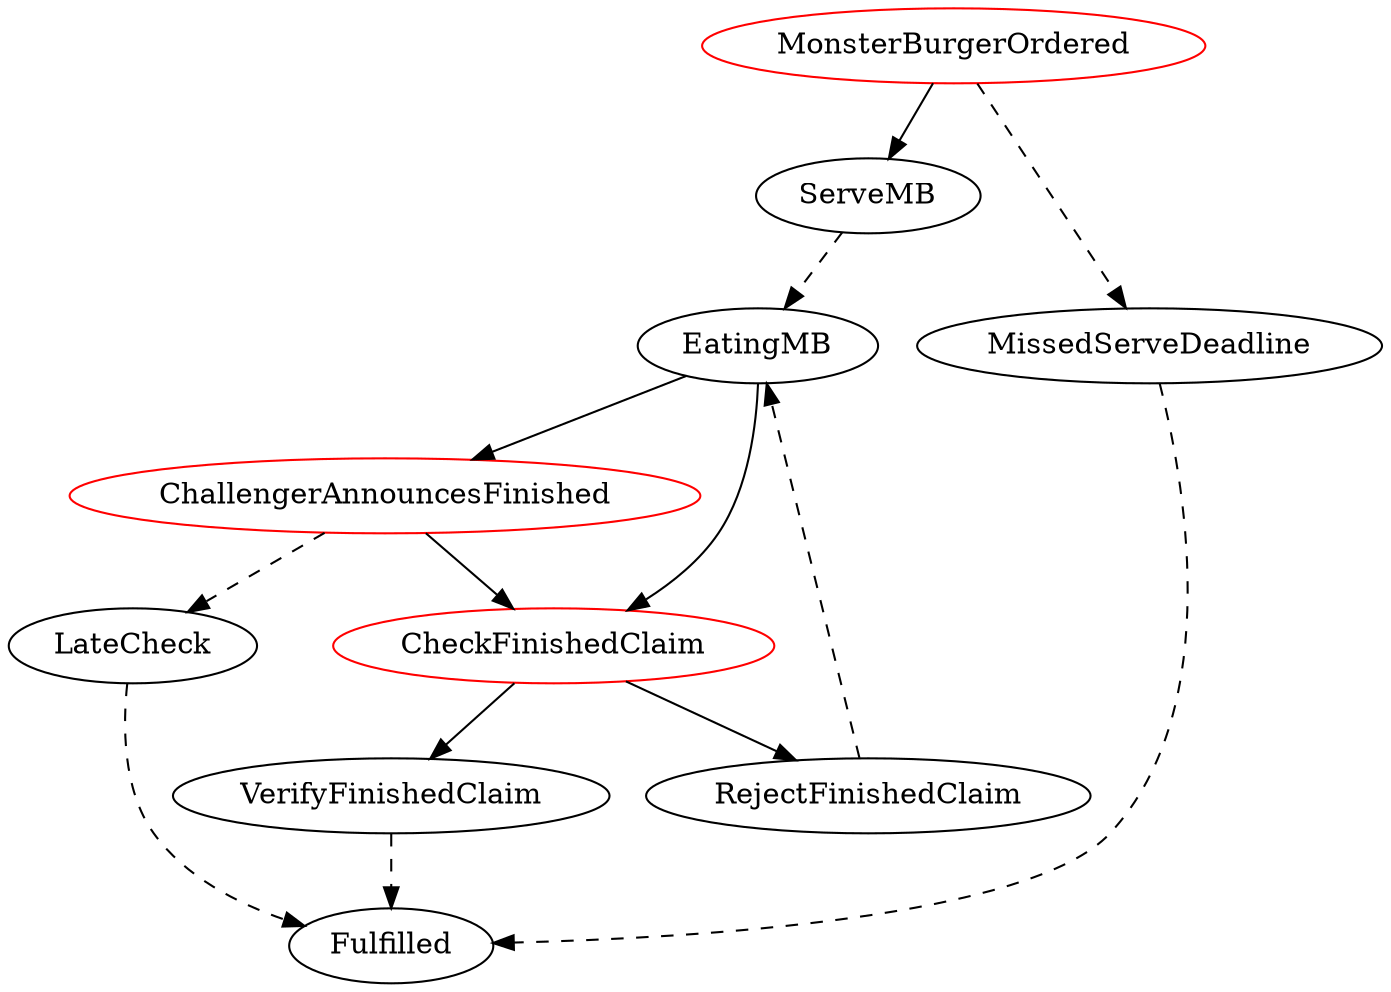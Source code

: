 // THIS IS A GENERATED FILE. DO NOT EDIT.

digraph Monster_Burger {
	MonsterBurgerOrdered[label=MonsterBurgerOrdered,color=Red];
	ServeMB[label=ServeMB];
	MissedServeDeadline[label=MissedServeDeadline];
	EatingMB[label=EatingMB];
	ChallengerAnnouncesFinished[label=ChallengerAnnouncesFinished,color=Red];
	LateCheck[label=LateCheck];
	CheckFinishedClaim[label=CheckFinishedClaim,color=Red];
	RejectFinishedClaim[label=RejectFinishedClaim];
	VerifyFinishedClaim[label=VerifyFinishedClaim];
	MonsterBurgerOrdered -> ServeMB;
	MonsterBurgerOrdered -> MissedServeDeadline [style=dashed];
	ServeMB -> EatingMB [style=dashed];
	MissedServeDeadline -> Fulfilled [style=dashed];
	EatingMB -> ChallengerAnnouncesFinished;
	EatingMB -> CheckFinishedClaim;
	ChallengerAnnouncesFinished -> CheckFinishedClaim;
	ChallengerAnnouncesFinished -> LateCheck [style=dashed];
	LateCheck -> Fulfilled [style=dashed];
	CheckFinishedClaim -> VerifyFinishedClaim;
	CheckFinishedClaim -> RejectFinishedClaim;
	RejectFinishedClaim -> EatingMB [style=dashed];
	VerifyFinishedClaim -> Fulfilled [style=dashed];
}